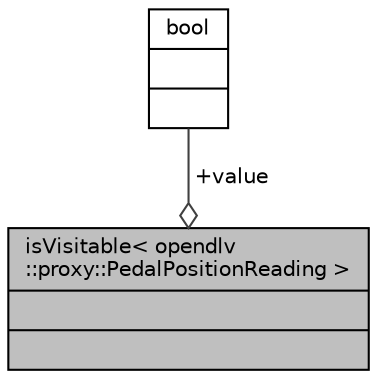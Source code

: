digraph "isVisitable&lt; opendlv::proxy::PedalPositionReading &gt;"
{
 // LATEX_PDF_SIZE
  edge [fontname="Helvetica",fontsize="10",labelfontname="Helvetica",labelfontsize="10"];
  node [fontname="Helvetica",fontsize="10",shape=record];
  Node1 [label="{isVisitable\< opendlv\l::proxy::PedalPositionReading \>\n||}",height=0.2,width=0.4,color="black", fillcolor="grey75", style="filled", fontcolor="black",tooltip=" "];
  Node2 -> Node1 [color="grey25",fontsize="10",style="solid",label=" +value" ,arrowhead="odiamond"];
  Node2 [label="{bool\n||}",height=0.2,width=0.4,color="black", fillcolor="white", style="filled",tooltip=" "];
}
